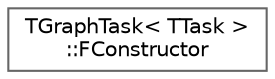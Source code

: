 digraph "Graphical Class Hierarchy"
{
 // INTERACTIVE_SVG=YES
 // LATEX_PDF_SIZE
  bgcolor="transparent";
  edge [fontname=Helvetica,fontsize=10,labelfontname=Helvetica,labelfontsize=10];
  node [fontname=Helvetica,fontsize=10,shape=box,height=0.2,width=0.4];
  rankdir="LR";
  Node0 [id="Node000000",label="TGraphTask\< TTask \>\l::FConstructor",height=0.2,width=0.4,color="grey40", fillcolor="white", style="filled",URL="$da/d12/classTGraphTask_1_1FConstructor.html",tooltip="This is a helper class returned from the factory."];
}
